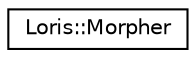 digraph "Graphical Class Hierarchy"
{
 // LATEX_PDF_SIZE
  edge [fontname="Helvetica",fontsize="10",labelfontname="Helvetica",labelfontsize="10"];
  node [fontname="Helvetica",fontsize="10",shape=record];
  rankdir="LR";
  Node0 [label="Loris::Morpher",height=0.2,width=0.4,color="black", fillcolor="white", style="filled",URL="$a00223.html",tooltip=" "];
}
